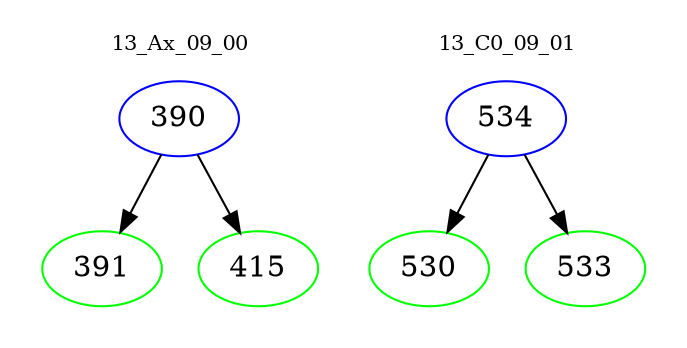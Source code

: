 digraph{
subgraph cluster_0 {
color = white
label = "13_Ax_09_00";
fontsize=10;
T0_390 [label="390", color="blue"]
T0_390 -> T0_391 [color="black"]
T0_391 [label="391", color="green"]
T0_390 -> T0_415 [color="black"]
T0_415 [label="415", color="green"]
}
subgraph cluster_1 {
color = white
label = "13_C0_09_01";
fontsize=10;
T1_534 [label="534", color="blue"]
T1_534 -> T1_530 [color="black"]
T1_530 [label="530", color="green"]
T1_534 -> T1_533 [color="black"]
T1_533 [label="533", color="green"]
}
}
